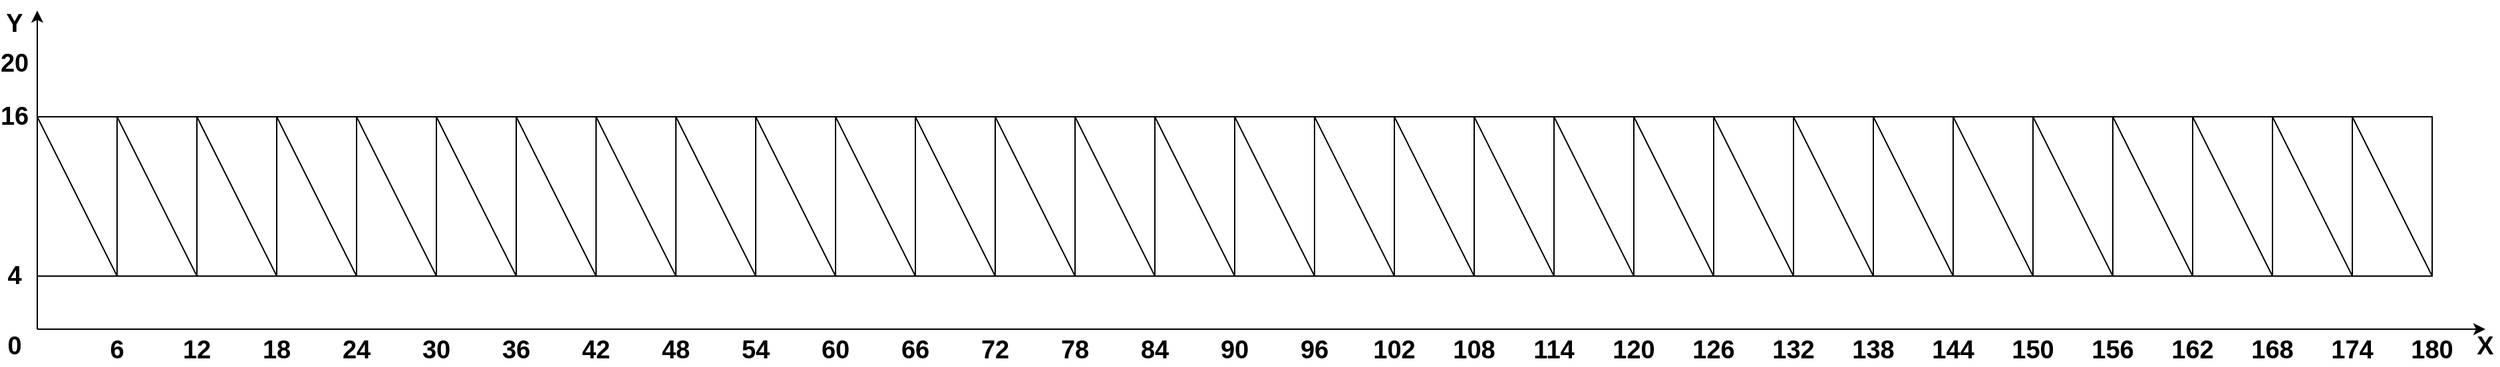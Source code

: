 <mxfile version="16.6.3" type="device"><diagram id="qHv2AVS24E-KilhRLSIz" name="Страница 1"><mxGraphModel dx="2031" dy="1091" grid="1" gridSize="10" guides="1" tooltips="1" connect="1" arrows="1" fold="1" page="1" pageScale="1" pageWidth="850" pageHeight="1100" math="0" shadow="0"><root><mxCell id="0"/><mxCell id="1" parent="0"/><mxCell id="jyzJgde9DMjt4rfjvtXm-2" value="" style="endArrow=classic;html=1;rounded=0;startArrow=none;startFill=0;endFill=1;" edge="1" parent="1"><mxGeometry width="50" height="50" relative="1" as="geometry"><mxPoint x="840" y="1080" as="sourcePoint"/><mxPoint x="840" y="840" as="targetPoint"/></mxGeometry></mxCell><mxCell id="jyzJgde9DMjt4rfjvtXm-4" value="0" style="text;html=1;strokeColor=none;fillColor=none;align=center;verticalAlign=middle;whiteSpace=wrap;rounded=0;fontSize=19;fontStyle=1" vertex="1" parent="1"><mxGeometry x="813" y="1083" width="20" height="20" as="geometry"/></mxCell><mxCell id="jyzJgde9DMjt4rfjvtXm-9" value="" style="endArrow=classic;html=1;rounded=0;startArrow=none;startFill=0;endFill=1;" edge="1" parent="1"><mxGeometry width="50" height="50" relative="1" as="geometry"><mxPoint x="840" y="1080" as="sourcePoint"/><mxPoint x="2680" y="1080" as="targetPoint"/></mxGeometry></mxCell><mxCell id="jyzJgde9DMjt4rfjvtXm-11" value="20" style="text;html=1;strokeColor=none;fillColor=none;align=center;verticalAlign=middle;whiteSpace=wrap;rounded=0;fontSize=19;fontStyle=1" vertex="1" parent="1"><mxGeometry x="813" y="870" width="20" height="20" as="geometry"/></mxCell><mxCell id="jyzJgde9DMjt4rfjvtXm-63" value="6" style="text;html=1;strokeColor=none;fillColor=none;align=center;verticalAlign=middle;whiteSpace=wrap;rounded=0;fontSize=19;fontStyle=1" vertex="1" parent="1"><mxGeometry x="890" y="1086" width="20" height="20" as="geometry"/></mxCell><mxCell id="jyzJgde9DMjt4rfjvtXm-64" value="12" style="text;html=1;strokeColor=none;fillColor=none;align=center;verticalAlign=middle;whiteSpace=wrap;rounded=0;fontSize=19;fontStyle=1" vertex="1" parent="1"><mxGeometry x="950" y="1086" width="20" height="20" as="geometry"/></mxCell><mxCell id="jyzJgde9DMjt4rfjvtXm-121" value="X" style="text;html=1;strokeColor=none;fillColor=none;align=center;verticalAlign=middle;whiteSpace=wrap;rounded=0;fontSize=19;fontStyle=1" vertex="1" parent="1"><mxGeometry x="2670" y="1083" width="20" height="20" as="geometry"/></mxCell><mxCell id="jyzJgde9DMjt4rfjvtXm-122" value="Y" style="text;html=1;strokeColor=none;fillColor=none;align=center;verticalAlign=middle;whiteSpace=wrap;rounded=0;fontSize=19;fontStyle=1" vertex="1" parent="1"><mxGeometry x="813" y="840" width="20" height="20" as="geometry"/></mxCell><mxCell id="jyzJgde9DMjt4rfjvtXm-123" value="18" style="text;html=1;strokeColor=none;fillColor=none;align=center;verticalAlign=middle;whiteSpace=wrap;rounded=0;fontSize=19;fontStyle=1" vertex="1" parent="1"><mxGeometry x="1010" y="1086" width="20" height="20" as="geometry"/></mxCell><mxCell id="jyzJgde9DMjt4rfjvtXm-124" value="24" style="text;html=1;strokeColor=none;fillColor=none;align=center;verticalAlign=middle;whiteSpace=wrap;rounded=0;fontSize=19;fontStyle=1" vertex="1" parent="1"><mxGeometry x="1070" y="1086" width="20" height="20" as="geometry"/></mxCell><mxCell id="jyzJgde9DMjt4rfjvtXm-125" value="30" style="text;html=1;strokeColor=none;fillColor=none;align=center;verticalAlign=middle;whiteSpace=wrap;rounded=0;fontSize=19;fontStyle=1" vertex="1" parent="1"><mxGeometry x="1130" y="1086" width="20" height="20" as="geometry"/></mxCell><mxCell id="jyzJgde9DMjt4rfjvtXm-126" value="36" style="text;html=1;strokeColor=none;fillColor=none;align=center;verticalAlign=middle;whiteSpace=wrap;rounded=0;fontSize=19;fontStyle=1" vertex="1" parent="1"><mxGeometry x="1190" y="1086" width="20" height="20" as="geometry"/></mxCell><mxCell id="jyzJgde9DMjt4rfjvtXm-127" value="42" style="text;html=1;strokeColor=none;fillColor=none;align=center;verticalAlign=middle;whiteSpace=wrap;rounded=0;fontSize=19;fontStyle=1" vertex="1" parent="1"><mxGeometry x="1250" y="1086" width="20" height="20" as="geometry"/></mxCell><mxCell id="jyzJgde9DMjt4rfjvtXm-128" value="48" style="text;html=1;strokeColor=none;fillColor=none;align=center;verticalAlign=middle;whiteSpace=wrap;rounded=0;fontSize=19;fontStyle=1" vertex="1" parent="1"><mxGeometry x="1310" y="1086" width="20" height="20" as="geometry"/></mxCell><mxCell id="jyzJgde9DMjt4rfjvtXm-129" value="54" style="text;html=1;strokeColor=none;fillColor=none;align=center;verticalAlign=middle;whiteSpace=wrap;rounded=0;fontSize=19;fontStyle=1" vertex="1" parent="1"><mxGeometry x="1370" y="1086" width="20" height="20" as="geometry"/></mxCell><mxCell id="jyzJgde9DMjt4rfjvtXm-130" value="60" style="text;html=1;strokeColor=none;fillColor=none;align=center;verticalAlign=middle;whiteSpace=wrap;rounded=0;fontSize=19;fontStyle=1" vertex="1" parent="1"><mxGeometry x="1430" y="1086" width="20" height="20" as="geometry"/></mxCell><mxCell id="jyzJgde9DMjt4rfjvtXm-131" value="66" style="text;html=1;strokeColor=none;fillColor=none;align=center;verticalAlign=middle;whiteSpace=wrap;rounded=0;fontSize=19;fontStyle=1" vertex="1" parent="1"><mxGeometry x="1490" y="1086" width="20" height="20" as="geometry"/></mxCell><mxCell id="jyzJgde9DMjt4rfjvtXm-132" value="72" style="text;html=1;strokeColor=none;fillColor=none;align=center;verticalAlign=middle;whiteSpace=wrap;rounded=0;fontSize=19;fontStyle=1" vertex="1" parent="1"><mxGeometry x="1550" y="1086" width="20" height="20" as="geometry"/></mxCell><mxCell id="jyzJgde9DMjt4rfjvtXm-133" value="78" style="text;html=1;strokeColor=none;fillColor=none;align=center;verticalAlign=middle;whiteSpace=wrap;rounded=0;fontSize=19;fontStyle=1" vertex="1" parent="1"><mxGeometry x="1610" y="1086" width="20" height="20" as="geometry"/></mxCell><mxCell id="jyzJgde9DMjt4rfjvtXm-134" value="84" style="text;html=1;strokeColor=none;fillColor=none;align=center;verticalAlign=middle;whiteSpace=wrap;rounded=0;fontSize=19;fontStyle=1" vertex="1" parent="1"><mxGeometry x="1670" y="1086" width="20" height="20" as="geometry"/></mxCell><mxCell id="jyzJgde9DMjt4rfjvtXm-135" value="90" style="text;html=1;strokeColor=none;fillColor=none;align=center;verticalAlign=middle;whiteSpace=wrap;rounded=0;fontSize=19;fontStyle=1" vertex="1" parent="1"><mxGeometry x="1730" y="1086" width="20" height="20" as="geometry"/></mxCell><mxCell id="jyzJgde9DMjt4rfjvtXm-136" value="96" style="text;html=1;strokeColor=none;fillColor=none;align=center;verticalAlign=middle;whiteSpace=wrap;rounded=0;fontSize=19;fontStyle=1" vertex="1" parent="1"><mxGeometry x="1790" y="1086" width="20" height="20" as="geometry"/></mxCell><mxCell id="jyzJgde9DMjt4rfjvtXm-137" value="102" style="text;html=1;strokeColor=none;fillColor=none;align=center;verticalAlign=middle;whiteSpace=wrap;rounded=0;fontSize=19;fontStyle=1" vertex="1" parent="1"><mxGeometry x="1850" y="1086" width="20" height="20" as="geometry"/></mxCell><mxCell id="jyzJgde9DMjt4rfjvtXm-139" value="108" style="text;html=1;strokeColor=none;fillColor=none;align=center;verticalAlign=middle;whiteSpace=wrap;rounded=0;fontSize=19;fontStyle=1" vertex="1" parent="1"><mxGeometry x="1910" y="1086" width="20" height="20" as="geometry"/></mxCell><mxCell id="jyzJgde9DMjt4rfjvtXm-140" value="114" style="text;html=1;strokeColor=none;fillColor=none;align=center;verticalAlign=middle;whiteSpace=wrap;rounded=0;fontSize=19;fontStyle=1" vertex="1" parent="1"><mxGeometry x="1970" y="1086" width="20" height="20" as="geometry"/></mxCell><mxCell id="jyzJgde9DMjt4rfjvtXm-141" value="120" style="text;html=1;strokeColor=none;fillColor=none;align=center;verticalAlign=middle;whiteSpace=wrap;rounded=0;fontSize=19;fontStyle=1" vertex="1" parent="1"><mxGeometry x="2030" y="1086" width="20" height="20" as="geometry"/></mxCell><mxCell id="jyzJgde9DMjt4rfjvtXm-150" value="126" style="text;html=1;strokeColor=none;fillColor=none;align=center;verticalAlign=middle;whiteSpace=wrap;rounded=0;fontSize=19;fontStyle=1" vertex="1" parent="1"><mxGeometry x="2090" y="1086" width="20" height="20" as="geometry"/></mxCell><mxCell id="jyzJgde9DMjt4rfjvtXm-151" value="132" style="text;html=1;strokeColor=none;fillColor=none;align=center;verticalAlign=middle;whiteSpace=wrap;rounded=0;fontSize=19;fontStyle=1" vertex="1" parent="1"><mxGeometry x="2150" y="1086" width="20" height="20" as="geometry"/></mxCell><mxCell id="jyzJgde9DMjt4rfjvtXm-152" value="138" style="text;html=1;strokeColor=none;fillColor=none;align=center;verticalAlign=middle;whiteSpace=wrap;rounded=0;fontSize=19;fontStyle=1" vertex="1" parent="1"><mxGeometry x="2210" y="1086" width="20" height="20" as="geometry"/></mxCell><mxCell id="jyzJgde9DMjt4rfjvtXm-153" value="144" style="text;html=1;strokeColor=none;fillColor=none;align=center;verticalAlign=middle;whiteSpace=wrap;rounded=0;fontSize=19;fontStyle=1" vertex="1" parent="1"><mxGeometry x="2270" y="1086" width="20" height="20" as="geometry"/></mxCell><mxCell id="jyzJgde9DMjt4rfjvtXm-154" value="150" style="text;html=1;strokeColor=none;fillColor=none;align=center;verticalAlign=middle;whiteSpace=wrap;rounded=0;fontSize=19;fontStyle=1" vertex="1" parent="1"><mxGeometry x="2330" y="1086" width="20" height="20" as="geometry"/></mxCell><mxCell id="jyzJgde9DMjt4rfjvtXm-155" value="156" style="text;html=1;strokeColor=none;fillColor=none;align=center;verticalAlign=middle;whiteSpace=wrap;rounded=0;fontSize=19;fontStyle=1" vertex="1" parent="1"><mxGeometry x="2390" y="1086" width="20" height="20" as="geometry"/></mxCell><mxCell id="jyzJgde9DMjt4rfjvtXm-171" value="162" style="text;html=1;strokeColor=none;fillColor=none;align=center;verticalAlign=middle;whiteSpace=wrap;rounded=0;fontSize=19;fontStyle=1" vertex="1" parent="1"><mxGeometry x="2450" y="1086" width="20" height="20" as="geometry"/></mxCell><mxCell id="jyzJgde9DMjt4rfjvtXm-172" value="168" style="text;html=1;strokeColor=none;fillColor=none;align=center;verticalAlign=middle;whiteSpace=wrap;rounded=0;fontSize=19;fontStyle=1" vertex="1" parent="1"><mxGeometry x="2510" y="1086" width="20" height="20" as="geometry"/></mxCell><mxCell id="jyzJgde9DMjt4rfjvtXm-173" value="174" style="text;html=1;strokeColor=none;fillColor=none;align=center;verticalAlign=middle;whiteSpace=wrap;rounded=0;fontSize=19;fontStyle=1" vertex="1" parent="1"><mxGeometry x="2570" y="1086" width="20" height="20" as="geometry"/></mxCell><mxCell id="jyzJgde9DMjt4rfjvtXm-174" value="180" style="text;html=1;strokeColor=none;fillColor=none;align=center;verticalAlign=middle;whiteSpace=wrap;rounded=0;fontSize=19;fontStyle=1" vertex="1" parent="1"><mxGeometry x="2630" y="1086" width="20" height="20" as="geometry"/></mxCell><mxCell id="jyzJgde9DMjt4rfjvtXm-186" value="4" style="text;html=1;strokeColor=none;fillColor=none;align=center;verticalAlign=middle;whiteSpace=wrap;rounded=0;fontSize=19;fontStyle=1" vertex="1" parent="1"><mxGeometry x="813" y="1030" width="20" height="20" as="geometry"/></mxCell><mxCell id="jyzJgde9DMjt4rfjvtXm-187" value="16" style="text;html=1;strokeColor=none;fillColor=none;align=center;verticalAlign=middle;whiteSpace=wrap;rounded=0;fontSize=19;fontStyle=1" vertex="1" parent="1"><mxGeometry x="813" y="910" width="20" height="20" as="geometry"/></mxCell><mxCell id="jyzJgde9DMjt4rfjvtXm-192" value="" style="group" vertex="1" connectable="0" parent="1"><mxGeometry x="900" y="920" width="60" height="120" as="geometry"/></mxCell><mxCell id="jyzJgde9DMjt4rfjvtXm-190" value="" style="rounded=0;whiteSpace=wrap;html=1;fontSize=19;fillColor=none;" vertex="1" parent="jyzJgde9DMjt4rfjvtXm-192"><mxGeometry width="60" height="120" as="geometry"/></mxCell><mxCell id="jyzJgde9DMjt4rfjvtXm-191" value="" style="endArrow=none;html=1;rounded=0;fontSize=19;entryX=1;entryY=1;entryDx=0;entryDy=0;" edge="1" parent="jyzJgde9DMjt4rfjvtXm-192" target="jyzJgde9DMjt4rfjvtXm-190"><mxGeometry width="50" height="50" relative="1" as="geometry"><mxPoint as="sourcePoint"/><mxPoint x="50" y="50" as="targetPoint"/></mxGeometry></mxCell><mxCell id="jyzJgde9DMjt4rfjvtXm-193" value="" style="group" vertex="1" connectable="0" parent="1"><mxGeometry x="960" y="920" width="60" height="120" as="geometry"/></mxCell><mxCell id="jyzJgde9DMjt4rfjvtXm-194" value="" style="rounded=0;whiteSpace=wrap;html=1;fontSize=19;fillColor=none;" vertex="1" parent="jyzJgde9DMjt4rfjvtXm-193"><mxGeometry width="60" height="120" as="geometry"/></mxCell><mxCell id="jyzJgde9DMjt4rfjvtXm-195" value="" style="endArrow=none;html=1;rounded=0;fontSize=19;entryX=1;entryY=1;entryDx=0;entryDy=0;" edge="1" parent="jyzJgde9DMjt4rfjvtXm-193" target="jyzJgde9DMjt4rfjvtXm-194"><mxGeometry width="50" height="50" relative="1" as="geometry"><mxPoint as="sourcePoint"/><mxPoint x="50" y="50" as="targetPoint"/></mxGeometry></mxCell><mxCell id="jyzJgde9DMjt4rfjvtXm-196" value="" style="group" vertex="1" connectable="0" parent="1"><mxGeometry x="1020" y="920" width="60" height="120" as="geometry"/></mxCell><mxCell id="jyzJgde9DMjt4rfjvtXm-197" value="" style="rounded=0;whiteSpace=wrap;html=1;fontSize=19;fillColor=none;" vertex="1" parent="jyzJgde9DMjt4rfjvtXm-196"><mxGeometry width="60" height="120" as="geometry"/></mxCell><mxCell id="jyzJgde9DMjt4rfjvtXm-198" value="" style="endArrow=none;html=1;rounded=0;fontSize=19;entryX=1;entryY=1;entryDx=0;entryDy=0;" edge="1" parent="jyzJgde9DMjt4rfjvtXm-196" target="jyzJgde9DMjt4rfjvtXm-197"><mxGeometry width="50" height="50" relative="1" as="geometry"><mxPoint as="sourcePoint"/><mxPoint x="50" y="50" as="targetPoint"/></mxGeometry></mxCell><mxCell id="jyzJgde9DMjt4rfjvtXm-199" value="" style="group" vertex="1" connectable="0" parent="1"><mxGeometry x="1080" y="920" width="60" height="120" as="geometry"/></mxCell><mxCell id="jyzJgde9DMjt4rfjvtXm-200" value="" style="rounded=0;whiteSpace=wrap;html=1;fontSize=19;fillColor=none;" vertex="1" parent="jyzJgde9DMjt4rfjvtXm-199"><mxGeometry width="60" height="120" as="geometry"/></mxCell><mxCell id="jyzJgde9DMjt4rfjvtXm-201" value="" style="endArrow=none;html=1;rounded=0;fontSize=19;entryX=1;entryY=1;entryDx=0;entryDy=0;" edge="1" parent="jyzJgde9DMjt4rfjvtXm-199" target="jyzJgde9DMjt4rfjvtXm-200"><mxGeometry width="50" height="50" relative="1" as="geometry"><mxPoint as="sourcePoint"/><mxPoint x="50" y="50" as="targetPoint"/></mxGeometry></mxCell><mxCell id="jyzJgde9DMjt4rfjvtXm-202" value="" style="group" vertex="1" connectable="0" parent="1"><mxGeometry x="1140" y="920" width="60" height="120" as="geometry"/></mxCell><mxCell id="jyzJgde9DMjt4rfjvtXm-203" value="" style="rounded=0;whiteSpace=wrap;html=1;fontSize=19;fillColor=none;" vertex="1" parent="jyzJgde9DMjt4rfjvtXm-202"><mxGeometry width="60" height="120" as="geometry"/></mxCell><mxCell id="jyzJgde9DMjt4rfjvtXm-204" value="" style="endArrow=none;html=1;rounded=0;fontSize=19;entryX=1;entryY=1;entryDx=0;entryDy=0;" edge="1" parent="jyzJgde9DMjt4rfjvtXm-202" target="jyzJgde9DMjt4rfjvtXm-203"><mxGeometry width="50" height="50" relative="1" as="geometry"><mxPoint as="sourcePoint"/><mxPoint x="50" y="50" as="targetPoint"/></mxGeometry></mxCell><mxCell id="jyzJgde9DMjt4rfjvtXm-205" value="" style="group" vertex="1" connectable="0" parent="1"><mxGeometry x="1200" y="920" width="60" height="120" as="geometry"/></mxCell><mxCell id="jyzJgde9DMjt4rfjvtXm-206" value="" style="rounded=0;whiteSpace=wrap;html=1;fontSize=19;fillColor=none;" vertex="1" parent="jyzJgde9DMjt4rfjvtXm-205"><mxGeometry width="60" height="120" as="geometry"/></mxCell><mxCell id="jyzJgde9DMjt4rfjvtXm-207" value="" style="endArrow=none;html=1;rounded=0;fontSize=19;entryX=1;entryY=1;entryDx=0;entryDy=0;" edge="1" parent="jyzJgde9DMjt4rfjvtXm-205" target="jyzJgde9DMjt4rfjvtXm-206"><mxGeometry width="50" height="50" relative="1" as="geometry"><mxPoint as="sourcePoint"/><mxPoint x="50" y="50" as="targetPoint"/></mxGeometry></mxCell><mxCell id="jyzJgde9DMjt4rfjvtXm-208" value="" style="group" vertex="1" connectable="0" parent="1"><mxGeometry x="1260" y="920" width="60" height="120" as="geometry"/></mxCell><mxCell id="jyzJgde9DMjt4rfjvtXm-209" value="" style="rounded=0;whiteSpace=wrap;html=1;fontSize=19;fillColor=none;" vertex="1" parent="jyzJgde9DMjt4rfjvtXm-208"><mxGeometry width="60" height="120" as="geometry"/></mxCell><mxCell id="jyzJgde9DMjt4rfjvtXm-210" value="" style="endArrow=none;html=1;rounded=0;fontSize=19;entryX=1;entryY=1;entryDx=0;entryDy=0;" edge="1" parent="jyzJgde9DMjt4rfjvtXm-208" target="jyzJgde9DMjt4rfjvtXm-209"><mxGeometry width="50" height="50" relative="1" as="geometry"><mxPoint as="sourcePoint"/><mxPoint x="50" y="50" as="targetPoint"/></mxGeometry></mxCell><mxCell id="jyzJgde9DMjt4rfjvtXm-211" value="" style="group" vertex="1" connectable="0" parent="1"><mxGeometry x="1320" y="920" width="60" height="120" as="geometry"/></mxCell><mxCell id="jyzJgde9DMjt4rfjvtXm-212" value="" style="rounded=0;whiteSpace=wrap;html=1;fontSize=19;fillColor=none;" vertex="1" parent="jyzJgde9DMjt4rfjvtXm-211"><mxGeometry width="60" height="120" as="geometry"/></mxCell><mxCell id="jyzJgde9DMjt4rfjvtXm-213" value="" style="endArrow=none;html=1;rounded=0;fontSize=19;entryX=1;entryY=1;entryDx=0;entryDy=0;" edge="1" parent="jyzJgde9DMjt4rfjvtXm-211" target="jyzJgde9DMjt4rfjvtXm-212"><mxGeometry width="50" height="50" relative="1" as="geometry"><mxPoint as="sourcePoint"/><mxPoint x="50" y="50" as="targetPoint"/></mxGeometry></mxCell><mxCell id="jyzJgde9DMjt4rfjvtXm-214" value="" style="group" vertex="1" connectable="0" parent="1"><mxGeometry x="1380" y="920" width="60" height="120" as="geometry"/></mxCell><mxCell id="jyzJgde9DMjt4rfjvtXm-215" value="" style="rounded=0;whiteSpace=wrap;html=1;fontSize=19;fillColor=none;" vertex="1" parent="jyzJgde9DMjt4rfjvtXm-214"><mxGeometry width="60" height="120" as="geometry"/></mxCell><mxCell id="jyzJgde9DMjt4rfjvtXm-216" value="" style="endArrow=none;html=1;rounded=0;fontSize=19;entryX=1;entryY=1;entryDx=0;entryDy=0;" edge="1" parent="jyzJgde9DMjt4rfjvtXm-214" target="jyzJgde9DMjt4rfjvtXm-215"><mxGeometry width="50" height="50" relative="1" as="geometry"><mxPoint as="sourcePoint"/><mxPoint x="50" y="50" as="targetPoint"/></mxGeometry></mxCell><mxCell id="jyzJgde9DMjt4rfjvtXm-217" value="" style="group" vertex="1" connectable="0" parent="1"><mxGeometry x="1440" y="920" width="60" height="120" as="geometry"/></mxCell><mxCell id="jyzJgde9DMjt4rfjvtXm-218" value="" style="rounded=0;whiteSpace=wrap;html=1;fontSize=19;fillColor=none;" vertex="1" parent="jyzJgde9DMjt4rfjvtXm-217"><mxGeometry width="60" height="120" as="geometry"/></mxCell><mxCell id="jyzJgde9DMjt4rfjvtXm-219" value="" style="endArrow=none;html=1;rounded=0;fontSize=19;entryX=1;entryY=1;entryDx=0;entryDy=0;" edge="1" parent="jyzJgde9DMjt4rfjvtXm-217" target="jyzJgde9DMjt4rfjvtXm-218"><mxGeometry width="50" height="50" relative="1" as="geometry"><mxPoint as="sourcePoint"/><mxPoint x="50" y="50" as="targetPoint"/></mxGeometry></mxCell><mxCell id="jyzJgde9DMjt4rfjvtXm-220" value="" style="group" vertex="1" connectable="0" parent="1"><mxGeometry x="1500" y="920" width="60" height="120" as="geometry"/></mxCell><mxCell id="jyzJgde9DMjt4rfjvtXm-221" value="" style="rounded=0;whiteSpace=wrap;html=1;fontSize=19;fillColor=none;" vertex="1" parent="jyzJgde9DMjt4rfjvtXm-220"><mxGeometry width="60" height="120" as="geometry"/></mxCell><mxCell id="jyzJgde9DMjt4rfjvtXm-222" value="" style="endArrow=none;html=1;rounded=0;fontSize=19;entryX=1;entryY=1;entryDx=0;entryDy=0;" edge="1" parent="jyzJgde9DMjt4rfjvtXm-220" target="jyzJgde9DMjt4rfjvtXm-221"><mxGeometry width="50" height="50" relative="1" as="geometry"><mxPoint as="sourcePoint"/><mxPoint x="50" y="50" as="targetPoint"/></mxGeometry></mxCell><mxCell id="jyzJgde9DMjt4rfjvtXm-226" value="" style="group" vertex="1" connectable="0" parent="1"><mxGeometry x="1560" y="920" width="60" height="120" as="geometry"/></mxCell><mxCell id="jyzJgde9DMjt4rfjvtXm-227" value="" style="rounded=0;whiteSpace=wrap;html=1;fontSize=19;fillColor=none;" vertex="1" parent="jyzJgde9DMjt4rfjvtXm-226"><mxGeometry width="60" height="120" as="geometry"/></mxCell><mxCell id="jyzJgde9DMjt4rfjvtXm-228" value="" style="endArrow=none;html=1;rounded=0;fontSize=19;entryX=1;entryY=1;entryDx=0;entryDy=0;" edge="1" parent="jyzJgde9DMjt4rfjvtXm-226" target="jyzJgde9DMjt4rfjvtXm-227"><mxGeometry width="50" height="50" relative="1" as="geometry"><mxPoint as="sourcePoint"/><mxPoint x="50" y="50" as="targetPoint"/></mxGeometry></mxCell><mxCell id="jyzJgde9DMjt4rfjvtXm-229" value="" style="group" vertex="1" connectable="0" parent="1"><mxGeometry x="1620" y="920" width="60" height="120" as="geometry"/></mxCell><mxCell id="jyzJgde9DMjt4rfjvtXm-230" value="" style="rounded=0;whiteSpace=wrap;html=1;fontSize=19;fillColor=none;" vertex="1" parent="jyzJgde9DMjt4rfjvtXm-229"><mxGeometry width="60" height="120" as="geometry"/></mxCell><mxCell id="jyzJgde9DMjt4rfjvtXm-231" value="" style="endArrow=none;html=1;rounded=0;fontSize=19;entryX=1;entryY=1;entryDx=0;entryDy=0;" edge="1" parent="jyzJgde9DMjt4rfjvtXm-229" target="jyzJgde9DMjt4rfjvtXm-230"><mxGeometry width="50" height="50" relative="1" as="geometry"><mxPoint as="sourcePoint"/><mxPoint x="50" y="50" as="targetPoint"/></mxGeometry></mxCell><mxCell id="jyzJgde9DMjt4rfjvtXm-232" value="" style="group" vertex="1" connectable="0" parent="1"><mxGeometry x="1680" y="920" width="60" height="120" as="geometry"/></mxCell><mxCell id="jyzJgde9DMjt4rfjvtXm-233" value="" style="rounded=0;whiteSpace=wrap;html=1;fontSize=19;fillColor=none;" vertex="1" parent="jyzJgde9DMjt4rfjvtXm-232"><mxGeometry width="60" height="120" as="geometry"/></mxCell><mxCell id="jyzJgde9DMjt4rfjvtXm-234" value="" style="endArrow=none;html=1;rounded=0;fontSize=19;entryX=1;entryY=1;entryDx=0;entryDy=0;" edge="1" parent="jyzJgde9DMjt4rfjvtXm-232" target="jyzJgde9DMjt4rfjvtXm-233"><mxGeometry width="50" height="50" relative="1" as="geometry"><mxPoint as="sourcePoint"/><mxPoint x="50" y="50" as="targetPoint"/></mxGeometry></mxCell><mxCell id="jyzJgde9DMjt4rfjvtXm-235" value="" style="group" vertex="1" connectable="0" parent="1"><mxGeometry x="1740" y="920" width="60" height="120" as="geometry"/></mxCell><mxCell id="jyzJgde9DMjt4rfjvtXm-236" value="" style="rounded=0;whiteSpace=wrap;html=1;fontSize=19;fillColor=none;" vertex="1" parent="jyzJgde9DMjt4rfjvtXm-235"><mxGeometry width="60" height="120" as="geometry"/></mxCell><mxCell id="jyzJgde9DMjt4rfjvtXm-237" value="" style="endArrow=none;html=1;rounded=0;fontSize=19;entryX=1;entryY=1;entryDx=0;entryDy=0;" edge="1" parent="jyzJgde9DMjt4rfjvtXm-235" target="jyzJgde9DMjt4rfjvtXm-236"><mxGeometry width="50" height="50" relative="1" as="geometry"><mxPoint as="sourcePoint"/><mxPoint x="50" y="50" as="targetPoint"/></mxGeometry></mxCell><mxCell id="jyzJgde9DMjt4rfjvtXm-238" value="" style="group" vertex="1" connectable="0" parent="1"><mxGeometry x="1800" y="920" width="60" height="120" as="geometry"/></mxCell><mxCell id="jyzJgde9DMjt4rfjvtXm-239" value="" style="rounded=0;whiteSpace=wrap;html=1;fontSize=19;fillColor=none;" vertex="1" parent="jyzJgde9DMjt4rfjvtXm-238"><mxGeometry width="60" height="120" as="geometry"/></mxCell><mxCell id="jyzJgde9DMjt4rfjvtXm-240" value="" style="endArrow=none;html=1;rounded=0;fontSize=19;entryX=1;entryY=1;entryDx=0;entryDy=0;" edge="1" parent="jyzJgde9DMjt4rfjvtXm-238" target="jyzJgde9DMjt4rfjvtXm-239"><mxGeometry width="50" height="50" relative="1" as="geometry"><mxPoint as="sourcePoint"/><mxPoint x="50" y="50" as="targetPoint"/></mxGeometry></mxCell><mxCell id="jyzJgde9DMjt4rfjvtXm-241" value="" style="group" vertex="1" connectable="0" parent="1"><mxGeometry x="1860" y="920" width="60" height="120" as="geometry"/></mxCell><mxCell id="jyzJgde9DMjt4rfjvtXm-242" value="" style="rounded=0;whiteSpace=wrap;html=1;fontSize=19;fillColor=none;" vertex="1" parent="jyzJgde9DMjt4rfjvtXm-241"><mxGeometry width="60" height="120" as="geometry"/></mxCell><mxCell id="jyzJgde9DMjt4rfjvtXm-243" value="" style="endArrow=none;html=1;rounded=0;fontSize=19;entryX=1;entryY=1;entryDx=0;entryDy=0;" edge="1" parent="jyzJgde9DMjt4rfjvtXm-241" target="jyzJgde9DMjt4rfjvtXm-242"><mxGeometry width="50" height="50" relative="1" as="geometry"><mxPoint as="sourcePoint"/><mxPoint x="50" y="50" as="targetPoint"/></mxGeometry></mxCell><mxCell id="jyzJgde9DMjt4rfjvtXm-244" value="" style="group" vertex="1" connectable="0" parent="1"><mxGeometry x="1920" y="920" width="60" height="120" as="geometry"/></mxCell><mxCell id="jyzJgde9DMjt4rfjvtXm-245" value="" style="rounded=0;whiteSpace=wrap;html=1;fontSize=19;fillColor=none;" vertex="1" parent="jyzJgde9DMjt4rfjvtXm-244"><mxGeometry width="60" height="120" as="geometry"/></mxCell><mxCell id="jyzJgde9DMjt4rfjvtXm-246" value="" style="endArrow=none;html=1;rounded=0;fontSize=19;entryX=1;entryY=1;entryDx=0;entryDy=0;" edge="1" parent="jyzJgde9DMjt4rfjvtXm-244" target="jyzJgde9DMjt4rfjvtXm-245"><mxGeometry width="50" height="50" relative="1" as="geometry"><mxPoint as="sourcePoint"/><mxPoint x="50" y="50" as="targetPoint"/></mxGeometry></mxCell><mxCell id="jyzJgde9DMjt4rfjvtXm-247" value="" style="group" vertex="1" connectable="0" parent="1"><mxGeometry x="1980" y="920" width="60" height="120" as="geometry"/></mxCell><mxCell id="jyzJgde9DMjt4rfjvtXm-248" value="" style="rounded=0;whiteSpace=wrap;html=1;fontSize=19;fillColor=none;" vertex="1" parent="jyzJgde9DMjt4rfjvtXm-247"><mxGeometry width="60" height="120" as="geometry"/></mxCell><mxCell id="jyzJgde9DMjt4rfjvtXm-249" value="" style="endArrow=none;html=1;rounded=0;fontSize=19;entryX=1;entryY=1;entryDx=0;entryDy=0;" edge="1" parent="jyzJgde9DMjt4rfjvtXm-247" target="jyzJgde9DMjt4rfjvtXm-248"><mxGeometry width="50" height="50" relative="1" as="geometry"><mxPoint as="sourcePoint"/><mxPoint x="50" y="50" as="targetPoint"/></mxGeometry></mxCell><mxCell id="jyzJgde9DMjt4rfjvtXm-250" value="" style="group" vertex="1" connectable="0" parent="1"><mxGeometry x="2040" y="920" width="60" height="120" as="geometry"/></mxCell><mxCell id="jyzJgde9DMjt4rfjvtXm-251" value="" style="rounded=0;whiteSpace=wrap;html=1;fontSize=19;fillColor=none;" vertex="1" parent="jyzJgde9DMjt4rfjvtXm-250"><mxGeometry width="60" height="120" as="geometry"/></mxCell><mxCell id="jyzJgde9DMjt4rfjvtXm-252" value="" style="endArrow=none;html=1;rounded=0;fontSize=19;entryX=1;entryY=1;entryDx=0;entryDy=0;" edge="1" parent="jyzJgde9DMjt4rfjvtXm-250" target="jyzJgde9DMjt4rfjvtXm-251"><mxGeometry width="50" height="50" relative="1" as="geometry"><mxPoint as="sourcePoint"/><mxPoint x="50" y="50" as="targetPoint"/></mxGeometry></mxCell><mxCell id="jyzJgde9DMjt4rfjvtXm-253" value="" style="group" vertex="1" connectable="0" parent="1"><mxGeometry x="2100" y="920" width="60" height="120" as="geometry"/></mxCell><mxCell id="jyzJgde9DMjt4rfjvtXm-254" value="" style="rounded=0;whiteSpace=wrap;html=1;fontSize=19;fillColor=none;" vertex="1" parent="jyzJgde9DMjt4rfjvtXm-253"><mxGeometry width="60" height="120" as="geometry"/></mxCell><mxCell id="jyzJgde9DMjt4rfjvtXm-255" value="" style="endArrow=none;html=1;rounded=0;fontSize=19;entryX=1;entryY=1;entryDx=0;entryDy=0;" edge="1" parent="jyzJgde9DMjt4rfjvtXm-253" target="jyzJgde9DMjt4rfjvtXm-254"><mxGeometry width="50" height="50" relative="1" as="geometry"><mxPoint as="sourcePoint"/><mxPoint x="50" y="50" as="targetPoint"/></mxGeometry></mxCell><mxCell id="jyzJgde9DMjt4rfjvtXm-256" value="" style="group" vertex="1" connectable="0" parent="1"><mxGeometry x="2160" y="920" width="60" height="120" as="geometry"/></mxCell><mxCell id="jyzJgde9DMjt4rfjvtXm-257" value="" style="rounded=0;whiteSpace=wrap;html=1;fontSize=19;fillColor=none;" vertex="1" parent="jyzJgde9DMjt4rfjvtXm-256"><mxGeometry width="60" height="120" as="geometry"/></mxCell><mxCell id="jyzJgde9DMjt4rfjvtXm-258" value="" style="endArrow=none;html=1;rounded=0;fontSize=19;entryX=1;entryY=1;entryDx=0;entryDy=0;" edge="1" parent="jyzJgde9DMjt4rfjvtXm-256" target="jyzJgde9DMjt4rfjvtXm-257"><mxGeometry width="50" height="50" relative="1" as="geometry"><mxPoint as="sourcePoint"/><mxPoint x="50" y="50" as="targetPoint"/></mxGeometry></mxCell><mxCell id="jyzJgde9DMjt4rfjvtXm-259" value="" style="group" vertex="1" connectable="0" parent="1"><mxGeometry x="2220" y="920" width="60" height="120" as="geometry"/></mxCell><mxCell id="jyzJgde9DMjt4rfjvtXm-260" value="" style="rounded=0;whiteSpace=wrap;html=1;fontSize=19;fillColor=none;" vertex="1" parent="jyzJgde9DMjt4rfjvtXm-259"><mxGeometry width="60" height="120" as="geometry"/></mxCell><mxCell id="jyzJgde9DMjt4rfjvtXm-261" value="" style="endArrow=none;html=1;rounded=0;fontSize=19;entryX=1;entryY=1;entryDx=0;entryDy=0;" edge="1" parent="jyzJgde9DMjt4rfjvtXm-259" target="jyzJgde9DMjt4rfjvtXm-260"><mxGeometry width="50" height="50" relative="1" as="geometry"><mxPoint as="sourcePoint"/><mxPoint x="50" y="50" as="targetPoint"/></mxGeometry></mxCell><mxCell id="jyzJgde9DMjt4rfjvtXm-262" value="" style="group" vertex="1" connectable="0" parent="1"><mxGeometry x="2280" y="920" width="60" height="120" as="geometry"/></mxCell><mxCell id="jyzJgde9DMjt4rfjvtXm-263" value="" style="rounded=0;whiteSpace=wrap;html=1;fontSize=19;fillColor=none;" vertex="1" parent="jyzJgde9DMjt4rfjvtXm-262"><mxGeometry width="60" height="120" as="geometry"/></mxCell><mxCell id="jyzJgde9DMjt4rfjvtXm-264" value="" style="endArrow=none;html=1;rounded=0;fontSize=19;entryX=1;entryY=1;entryDx=0;entryDy=0;" edge="1" parent="jyzJgde9DMjt4rfjvtXm-262" target="jyzJgde9DMjt4rfjvtXm-263"><mxGeometry width="50" height="50" relative="1" as="geometry"><mxPoint as="sourcePoint"/><mxPoint x="50" y="50" as="targetPoint"/></mxGeometry></mxCell><mxCell id="jyzJgde9DMjt4rfjvtXm-265" value="" style="group" vertex="1" connectable="0" parent="1"><mxGeometry x="2340" y="920" width="60" height="120" as="geometry"/></mxCell><mxCell id="jyzJgde9DMjt4rfjvtXm-266" value="" style="rounded=0;whiteSpace=wrap;html=1;fontSize=19;fillColor=none;" vertex="1" parent="jyzJgde9DMjt4rfjvtXm-265"><mxGeometry width="60" height="120" as="geometry"/></mxCell><mxCell id="jyzJgde9DMjt4rfjvtXm-267" value="" style="endArrow=none;html=1;rounded=0;fontSize=19;entryX=1;entryY=1;entryDx=0;entryDy=0;" edge="1" parent="jyzJgde9DMjt4rfjvtXm-265" target="jyzJgde9DMjt4rfjvtXm-266"><mxGeometry width="50" height="50" relative="1" as="geometry"><mxPoint as="sourcePoint"/><mxPoint x="50" y="50" as="targetPoint"/></mxGeometry></mxCell><mxCell id="jyzJgde9DMjt4rfjvtXm-269" value="" style="group" vertex="1" connectable="0" parent="1"><mxGeometry x="2400" y="920" width="60" height="120" as="geometry"/></mxCell><mxCell id="jyzJgde9DMjt4rfjvtXm-270" value="" style="rounded=0;whiteSpace=wrap;html=1;fontSize=19;fillColor=none;" vertex="1" parent="jyzJgde9DMjt4rfjvtXm-269"><mxGeometry width="60" height="120" as="geometry"/></mxCell><mxCell id="jyzJgde9DMjt4rfjvtXm-271" value="" style="endArrow=none;html=1;rounded=0;fontSize=19;entryX=1;entryY=1;entryDx=0;entryDy=0;" edge="1" parent="jyzJgde9DMjt4rfjvtXm-269" target="jyzJgde9DMjt4rfjvtXm-270"><mxGeometry width="50" height="50" relative="1" as="geometry"><mxPoint as="sourcePoint"/><mxPoint x="50" y="50" as="targetPoint"/></mxGeometry></mxCell><mxCell id="jyzJgde9DMjt4rfjvtXm-272" value="" style="group" vertex="1" connectable="0" parent="1"><mxGeometry x="2460" y="920" width="60" height="120" as="geometry"/></mxCell><mxCell id="jyzJgde9DMjt4rfjvtXm-273" value="" style="rounded=0;whiteSpace=wrap;html=1;fontSize=19;fillColor=none;" vertex="1" parent="jyzJgde9DMjt4rfjvtXm-272"><mxGeometry width="60" height="120" as="geometry"/></mxCell><mxCell id="jyzJgde9DMjt4rfjvtXm-274" value="" style="endArrow=none;html=1;rounded=0;fontSize=19;entryX=1;entryY=1;entryDx=0;entryDy=0;" edge="1" parent="jyzJgde9DMjt4rfjvtXm-272" target="jyzJgde9DMjt4rfjvtXm-273"><mxGeometry width="50" height="50" relative="1" as="geometry"><mxPoint as="sourcePoint"/><mxPoint x="50" y="50" as="targetPoint"/></mxGeometry></mxCell><mxCell id="jyzJgde9DMjt4rfjvtXm-275" value="" style="group" vertex="1" connectable="0" parent="1"><mxGeometry x="2520" y="920" width="60" height="120" as="geometry"/></mxCell><mxCell id="jyzJgde9DMjt4rfjvtXm-276" value="" style="rounded=0;whiteSpace=wrap;html=1;fontSize=19;fillColor=none;" vertex="1" parent="jyzJgde9DMjt4rfjvtXm-275"><mxGeometry width="60" height="120" as="geometry"/></mxCell><mxCell id="jyzJgde9DMjt4rfjvtXm-277" value="" style="endArrow=none;html=1;rounded=0;fontSize=19;entryX=1;entryY=1;entryDx=0;entryDy=0;" edge="1" parent="jyzJgde9DMjt4rfjvtXm-275" target="jyzJgde9DMjt4rfjvtXm-276"><mxGeometry width="50" height="50" relative="1" as="geometry"><mxPoint as="sourcePoint"/><mxPoint x="50" y="50" as="targetPoint"/></mxGeometry></mxCell><mxCell id="jyzJgde9DMjt4rfjvtXm-278" value="" style="group" vertex="1" connectable="0" parent="1"><mxGeometry x="2580" y="920" width="60" height="120" as="geometry"/></mxCell><mxCell id="jyzJgde9DMjt4rfjvtXm-279" value="" style="rounded=0;whiteSpace=wrap;html=1;fontSize=19;fillColor=none;" vertex="1" parent="jyzJgde9DMjt4rfjvtXm-278"><mxGeometry width="60" height="120" as="geometry"/></mxCell><mxCell id="jyzJgde9DMjt4rfjvtXm-280" value="" style="endArrow=none;html=1;rounded=0;fontSize=19;entryX=1;entryY=1;entryDx=0;entryDy=0;" edge="1" parent="jyzJgde9DMjt4rfjvtXm-278" target="jyzJgde9DMjt4rfjvtXm-279"><mxGeometry width="50" height="50" relative="1" as="geometry"><mxPoint as="sourcePoint"/><mxPoint x="50" y="50" as="targetPoint"/></mxGeometry></mxCell><mxCell id="jyzJgde9DMjt4rfjvtXm-281" value="" style="group" vertex="1" connectable="0" parent="1"><mxGeometry x="840" y="920" width="60" height="120" as="geometry"/></mxCell><mxCell id="jyzJgde9DMjt4rfjvtXm-282" value="" style="rounded=0;whiteSpace=wrap;html=1;fontSize=19;fillColor=none;" vertex="1" parent="jyzJgde9DMjt4rfjvtXm-281"><mxGeometry width="60" height="120" as="geometry"/></mxCell><mxCell id="jyzJgde9DMjt4rfjvtXm-283" value="" style="endArrow=none;html=1;rounded=0;fontSize=19;entryX=1;entryY=1;entryDx=0;entryDy=0;" edge="1" parent="jyzJgde9DMjt4rfjvtXm-281" target="jyzJgde9DMjt4rfjvtXm-282"><mxGeometry width="50" height="50" relative="1" as="geometry"><mxPoint as="sourcePoint"/><mxPoint x="50" y="50" as="targetPoint"/></mxGeometry></mxCell></root></mxGraphModel></diagram></mxfile>